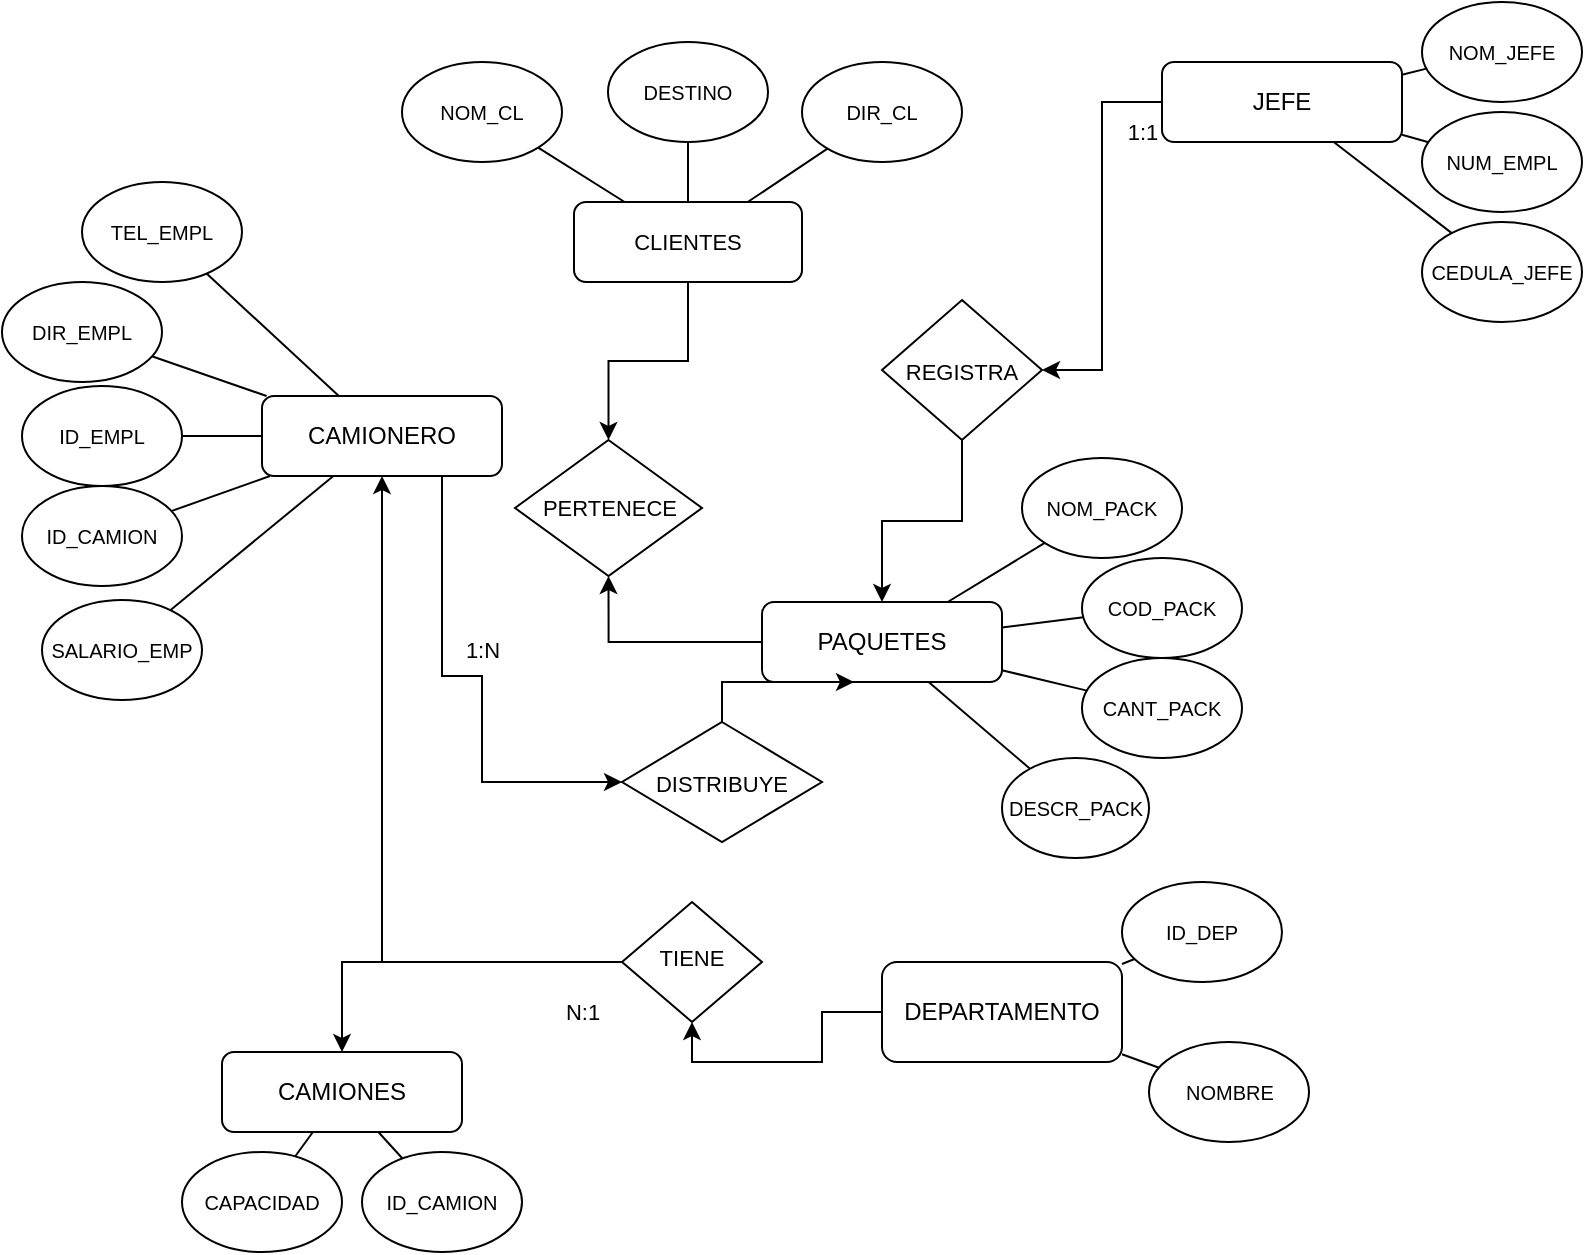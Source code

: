 <mxfile version="20.5.3" type="github">
  <diagram id="C5RBs43oDa-KdzZeNtuy" name="Page-1">
    <mxGraphModel dx="868" dy="488" grid="1" gridSize="10" guides="1" tooltips="1" connect="1" arrows="1" fold="1" page="1" pageScale="1" pageWidth="827" pageHeight="1169" math="0" shadow="0">
      <root>
        <mxCell id="WIyWlLk6GJQsqaUBKTNV-0" />
        <mxCell id="WIyWlLk6GJQsqaUBKTNV-1" parent="WIyWlLk6GJQsqaUBKTNV-0" />
        <mxCell id="4ZOx1z21GBPkGNEGpBiZ-103" style="edgeStyle=orthogonalEdgeStyle;rounded=0;orthogonalLoop=1;jettySize=auto;html=1;fontSize=11;" parent="WIyWlLk6GJQsqaUBKTNV-1" source="WIyWlLk6GJQsqaUBKTNV-7" target="4ZOx1z21GBPkGNEGpBiZ-102" edge="1">
          <mxGeometry relative="1" as="geometry" />
        </mxCell>
        <mxCell id="WIyWlLk6GJQsqaUBKTNV-7" value="&lt;font style=&quot;font-size: 11px;&quot;&gt;CLIENTES&lt;/font&gt;" style="rounded=1;whiteSpace=wrap;html=1;fontSize=12;glass=0;strokeWidth=1;shadow=0;" parent="WIyWlLk6GJQsqaUBKTNV-1" vertex="1">
          <mxGeometry x="306" y="110" width="114" height="40" as="geometry" />
        </mxCell>
        <mxCell id="9t9wMF3R-pM4LtDoJyyY-12" style="edgeStyle=orthogonalEdgeStyle;rounded=0;orthogonalLoop=1;jettySize=auto;html=1;entryX=0.5;entryY=1;entryDx=0;entryDy=0;" edge="1" parent="WIyWlLk6GJQsqaUBKTNV-1" source="WIyWlLk6GJQsqaUBKTNV-11" target="4ZOx1z21GBPkGNEGpBiZ-102">
          <mxGeometry relative="1" as="geometry" />
        </mxCell>
        <mxCell id="WIyWlLk6GJQsqaUBKTNV-11" value="PAQUETES" style="rounded=1;whiteSpace=wrap;html=1;fontSize=12;glass=0;strokeWidth=1;shadow=0;" parent="WIyWlLk6GJQsqaUBKTNV-1" vertex="1">
          <mxGeometry x="400" y="310" width="120" height="40" as="geometry" />
        </mxCell>
        <mxCell id="9t9wMF3R-pM4LtDoJyyY-15" style="edgeStyle=orthogonalEdgeStyle;rounded=0;orthogonalLoop=1;jettySize=auto;html=1;entryX=1;entryY=0.5;entryDx=0;entryDy=0;" edge="1" parent="WIyWlLk6GJQsqaUBKTNV-1" source="WIyWlLk6GJQsqaUBKTNV-12" target="4ZOx1z21GBPkGNEGpBiZ-76">
          <mxGeometry relative="1" as="geometry" />
        </mxCell>
        <mxCell id="WIyWlLk6GJQsqaUBKTNV-12" value="JEFE" style="rounded=1;whiteSpace=wrap;html=1;fontSize=12;glass=0;strokeWidth=1;shadow=0;" parent="WIyWlLk6GJQsqaUBKTNV-1" vertex="1">
          <mxGeometry x="600" y="40" width="120" height="40" as="geometry" />
        </mxCell>
        <mxCell id="4ZOx1z21GBPkGNEGpBiZ-54" style="edgeStyle=orthogonalEdgeStyle;rounded=0;orthogonalLoop=1;jettySize=auto;html=1;entryX=0.5;entryY=1;entryDx=0;entryDy=0;fontSize=12;" parent="WIyWlLk6GJQsqaUBKTNV-1" source="4ZOx1z21GBPkGNEGpBiZ-0" target="4ZOx1z21GBPkGNEGpBiZ-4" edge="1">
          <mxGeometry relative="1" as="geometry" />
        </mxCell>
        <mxCell id="4ZOx1z21GBPkGNEGpBiZ-0" value="DEPARTAMENTO" style="rounded=1;whiteSpace=wrap;html=1;" parent="WIyWlLk6GJQsqaUBKTNV-1" vertex="1">
          <mxGeometry x="460" y="490" width="120" height="50" as="geometry" />
        </mxCell>
        <mxCell id="4ZOx1z21GBPkGNEGpBiZ-55" style="edgeStyle=orthogonalEdgeStyle;rounded=0;orthogonalLoop=1;jettySize=auto;html=1;fontSize=12;" parent="WIyWlLk6GJQsqaUBKTNV-1" source="4ZOx1z21GBPkGNEGpBiZ-4" target="4ZOx1z21GBPkGNEGpBiZ-52" edge="1">
          <mxGeometry relative="1" as="geometry" />
        </mxCell>
        <mxCell id="9t9wMF3R-pM4LtDoJyyY-27" style="edgeStyle=orthogonalEdgeStyle;rounded=0;orthogonalLoop=1;jettySize=auto;html=1;" edge="1" parent="WIyWlLk6GJQsqaUBKTNV-1" source="4ZOx1z21GBPkGNEGpBiZ-4" target="9t9wMF3R-pM4LtDoJyyY-25">
          <mxGeometry relative="1" as="geometry" />
        </mxCell>
        <mxCell id="4ZOx1z21GBPkGNEGpBiZ-4" value="&lt;font style=&quot;font-size: 11px;&quot;&gt;TIENE&lt;/font&gt;" style="rhombus;whiteSpace=wrap;html=1;shadow=0;fontFamily=Helvetica;fontSize=12;align=center;strokeWidth=1;spacing=6;spacingTop=-4;" parent="WIyWlLk6GJQsqaUBKTNV-1" vertex="1">
          <mxGeometry x="330" y="460" width="70" height="60" as="geometry" />
        </mxCell>
        <mxCell id="4ZOx1z21GBPkGNEGpBiZ-14" value="&lt;font style=&quot;font-size: 10px;&quot;&gt;CANT_PACK&lt;/font&gt;" style="ellipse;whiteSpace=wrap;html=1;" parent="WIyWlLk6GJQsqaUBKTNV-1" vertex="1">
          <mxGeometry x="560" y="338" width="80" height="50" as="geometry" />
        </mxCell>
        <mxCell id="4ZOx1z21GBPkGNEGpBiZ-15" value="&lt;font size=&quot;1&quot;&gt;COD_PACK&lt;/font&gt;" style="ellipse;whiteSpace=wrap;html=1;" parent="WIyWlLk6GJQsqaUBKTNV-1" vertex="1">
          <mxGeometry x="560" y="288" width="80" height="50" as="geometry" />
        </mxCell>
        <mxCell id="4ZOx1z21GBPkGNEGpBiZ-16" value="&lt;font style=&quot;font-size: 10px;&quot;&gt;NOM_PACK&lt;/font&gt;" style="ellipse;whiteSpace=wrap;html=1;" parent="WIyWlLk6GJQsqaUBKTNV-1" vertex="1">
          <mxGeometry x="530" y="238" width="80" height="50" as="geometry" />
        </mxCell>
        <mxCell id="4ZOx1z21GBPkGNEGpBiZ-17" value="&lt;span style=&quot;font-size: 10px;&quot;&gt;DESCR_PACK&lt;/span&gt;" style="ellipse;whiteSpace=wrap;html=1;" parent="WIyWlLk6GJQsqaUBKTNV-1" vertex="1">
          <mxGeometry x="520" y="388" width="73.5" height="50" as="geometry" />
        </mxCell>
        <mxCell id="4ZOx1z21GBPkGNEGpBiZ-21" value="&lt;font style=&quot;font-size: 10px;&quot;&gt;CEDULA_JEFE&lt;/font&gt;" style="ellipse;whiteSpace=wrap;html=1;" parent="WIyWlLk6GJQsqaUBKTNV-1" vertex="1">
          <mxGeometry x="730" y="120" width="80" height="50" as="geometry" />
        </mxCell>
        <mxCell id="4ZOx1z21GBPkGNEGpBiZ-22" value="&lt;span style=&quot;font-size: 10px;&quot;&gt;NUM_EMPL&lt;/span&gt;" style="ellipse;whiteSpace=wrap;html=1;" parent="WIyWlLk6GJQsqaUBKTNV-1" vertex="1">
          <mxGeometry x="730" y="65" width="80" height="50" as="geometry" />
        </mxCell>
        <mxCell id="4ZOx1z21GBPkGNEGpBiZ-23" value="&lt;span style=&quot;font-size: 10px;&quot;&gt;NOM_JEFE&lt;/span&gt;" style="ellipse;whiteSpace=wrap;html=1;" parent="WIyWlLk6GJQsqaUBKTNV-1" vertex="1">
          <mxGeometry x="730" y="10" width="80" height="50" as="geometry" />
        </mxCell>
        <mxCell id="4ZOx1z21GBPkGNEGpBiZ-26" value="&lt;font style=&quot;font-size: 10px;&quot;&gt;NOMBRE&lt;/font&gt;" style="ellipse;whiteSpace=wrap;html=1;" parent="WIyWlLk6GJQsqaUBKTNV-1" vertex="1">
          <mxGeometry x="593.5" y="530" width="80" height="50" as="geometry" />
        </mxCell>
        <mxCell id="4ZOx1z21GBPkGNEGpBiZ-27" value="&lt;span style=&quot;font-size: 10px;&quot;&gt;ID_DEP&lt;/span&gt;" style="ellipse;whiteSpace=wrap;html=1;" parent="WIyWlLk6GJQsqaUBKTNV-1" vertex="1">
          <mxGeometry x="580" y="450" width="80" height="50" as="geometry" />
        </mxCell>
        <mxCell id="4ZOx1z21GBPkGNEGpBiZ-32" value="" style="endArrow=none;html=1;rounded=0;fontSize=10;" parent="WIyWlLk6GJQsqaUBKTNV-1" source="4ZOx1z21GBPkGNEGpBiZ-16" target="WIyWlLk6GJQsqaUBKTNV-11" edge="1">
          <mxGeometry width="50" height="50" relative="1" as="geometry">
            <mxPoint x="832.5" y="625" as="sourcePoint" />
            <mxPoint x="882.5" y="575" as="targetPoint" />
          </mxGeometry>
        </mxCell>
        <mxCell id="4ZOx1z21GBPkGNEGpBiZ-33" value="" style="endArrow=none;html=1;rounded=0;fontSize=10;" parent="WIyWlLk6GJQsqaUBKTNV-1" source="4ZOx1z21GBPkGNEGpBiZ-15" target="WIyWlLk6GJQsqaUBKTNV-11" edge="1">
          <mxGeometry width="50" height="50" relative="1" as="geometry">
            <mxPoint x="542.5" y="525" as="sourcePoint" />
            <mxPoint x="565.46" y="587" as="targetPoint" />
          </mxGeometry>
        </mxCell>
        <mxCell id="4ZOx1z21GBPkGNEGpBiZ-35" value="" style="endArrow=none;html=1;rounded=0;fontSize=10;" parent="WIyWlLk6GJQsqaUBKTNV-1" source="4ZOx1z21GBPkGNEGpBiZ-17" target="WIyWlLk6GJQsqaUBKTNV-11" edge="1">
          <mxGeometry width="50" height="50" relative="1" as="geometry">
            <mxPoint x="562.5" y="545" as="sourcePoint" />
            <mxPoint x="585.46" y="607" as="targetPoint" />
          </mxGeometry>
        </mxCell>
        <mxCell id="4ZOx1z21GBPkGNEGpBiZ-36" value="" style="endArrow=none;html=1;rounded=0;fontSize=10;" parent="WIyWlLk6GJQsqaUBKTNV-1" source="4ZOx1z21GBPkGNEGpBiZ-27" target="4ZOx1z21GBPkGNEGpBiZ-0" edge="1">
          <mxGeometry width="50" height="50" relative="1" as="geometry">
            <mxPoint x="550" y="650" as="sourcePoint" />
            <mxPoint x="580" y="470" as="targetPoint" />
          </mxGeometry>
        </mxCell>
        <mxCell id="4ZOx1z21GBPkGNEGpBiZ-40" value="" style="endArrow=none;html=1;rounded=0;fontSize=10;" parent="WIyWlLk6GJQsqaUBKTNV-1" source="4ZOx1z21GBPkGNEGpBiZ-23" target="WIyWlLk6GJQsqaUBKTNV-12" edge="1">
          <mxGeometry width="50" height="50" relative="1" as="geometry">
            <mxPoint x="600.706" y="79.088" as="sourcePoint" />
            <mxPoint x="610" y="100" as="targetPoint" />
          </mxGeometry>
        </mxCell>
        <mxCell id="4ZOx1z21GBPkGNEGpBiZ-41" value="" style="endArrow=none;html=1;rounded=0;fontSize=10;" parent="WIyWlLk6GJQsqaUBKTNV-1" source="4ZOx1z21GBPkGNEGpBiZ-22" target="WIyWlLk6GJQsqaUBKTNV-12" edge="1">
          <mxGeometry width="50" height="50" relative="1" as="geometry">
            <mxPoint x="748.765" y="170.617" as="sourcePoint" />
            <mxPoint x="710" y="190" as="targetPoint" />
          </mxGeometry>
        </mxCell>
        <mxCell id="4ZOx1z21GBPkGNEGpBiZ-44" value="" style="endArrow=none;html=1;rounded=0;fontSize=10;" parent="WIyWlLk6GJQsqaUBKTNV-1" source="4ZOx1z21GBPkGNEGpBiZ-21" target="WIyWlLk6GJQsqaUBKTNV-12" edge="1">
          <mxGeometry width="50" height="50" relative="1" as="geometry">
            <mxPoint x="758.765" y="180.617" as="sourcePoint" />
            <mxPoint x="720" y="200" as="targetPoint" />
          </mxGeometry>
        </mxCell>
        <mxCell id="4ZOx1z21GBPkGNEGpBiZ-101" style="edgeStyle=orthogonalEdgeStyle;rounded=0;orthogonalLoop=1;jettySize=auto;html=1;entryX=0;entryY=0.5;entryDx=0;entryDy=0;fontSize=11;" parent="WIyWlLk6GJQsqaUBKTNV-1" source="4ZOx1z21GBPkGNEGpBiZ-52" target="4ZOx1z21GBPkGNEGpBiZ-99" edge="1">
          <mxGeometry relative="1" as="geometry">
            <Array as="points">
              <mxPoint x="240" y="347" />
              <mxPoint x="260" y="347" />
              <mxPoint x="260" y="400" />
            </Array>
          </mxGeometry>
        </mxCell>
        <mxCell id="4ZOx1z21GBPkGNEGpBiZ-52" value="&lt;font style=&quot;font-size: 12px;&quot;&gt;CAMIONERO&lt;/font&gt;" style="rounded=1;whiteSpace=wrap;html=1;fontSize=10;" parent="WIyWlLk6GJQsqaUBKTNV-1" vertex="1">
          <mxGeometry x="150" y="207" width="120" height="40" as="geometry" />
        </mxCell>
        <mxCell id="4ZOx1z21GBPkGNEGpBiZ-53" value="" style="endArrow=none;html=1;rounded=0;fontSize=10;" parent="WIyWlLk6GJQsqaUBKTNV-1" source="4ZOx1z21GBPkGNEGpBiZ-26" target="4ZOx1z21GBPkGNEGpBiZ-0" edge="1">
          <mxGeometry width="50" height="50" relative="1" as="geometry">
            <mxPoint x="108.245" y="512.324" as="sourcePoint" />
            <mxPoint x="164" y="523.312" as="targetPoint" />
          </mxGeometry>
        </mxCell>
        <mxCell id="4ZOx1z21GBPkGNEGpBiZ-56" value="&lt;span style=&quot;font-size: 10px;&quot;&gt;ID_EMPL&lt;/span&gt;" style="ellipse;whiteSpace=wrap;html=1;" parent="WIyWlLk6GJQsqaUBKTNV-1" vertex="1">
          <mxGeometry x="30" y="202" width="80" height="50" as="geometry" />
        </mxCell>
        <mxCell id="4ZOx1z21GBPkGNEGpBiZ-57" value="&lt;span style=&quot;font-size: 10px;&quot;&gt;ID_CAMION&lt;/span&gt;" style="ellipse;whiteSpace=wrap;html=1;" parent="WIyWlLk6GJQsqaUBKTNV-1" vertex="1">
          <mxGeometry x="30" y="252" width="80" height="50" as="geometry" />
        </mxCell>
        <mxCell id="4ZOx1z21GBPkGNEGpBiZ-59" value="" style="endArrow=none;html=1;rounded=0;fontSize=10;" parent="WIyWlLk6GJQsqaUBKTNV-1" source="4ZOx1z21GBPkGNEGpBiZ-56" target="4ZOx1z21GBPkGNEGpBiZ-52" edge="1">
          <mxGeometry width="50" height="50" relative="1" as="geometry">
            <mxPoint x="107.139" y="514.285" as="sourcePoint" />
            <mxPoint x="130" y="520" as="targetPoint" />
          </mxGeometry>
        </mxCell>
        <mxCell id="4ZOx1z21GBPkGNEGpBiZ-60" value="" style="endArrow=none;html=1;rounded=0;fontSize=10;" parent="WIyWlLk6GJQsqaUBKTNV-1" source="4ZOx1z21GBPkGNEGpBiZ-57" target="4ZOx1z21GBPkGNEGpBiZ-52" edge="1">
          <mxGeometry width="50" height="50" relative="1" as="geometry">
            <mxPoint x="87.139" y="304.285" as="sourcePoint" />
            <mxPoint x="130" y="315" as="targetPoint" />
          </mxGeometry>
        </mxCell>
        <mxCell id="4ZOx1z21GBPkGNEGpBiZ-62" value="" style="endArrow=none;html=1;rounded=0;fontSize=10;" parent="WIyWlLk6GJQsqaUBKTNV-1" source="4ZOx1z21GBPkGNEGpBiZ-14" target="WIyWlLk6GJQsqaUBKTNV-11" edge="1">
          <mxGeometry width="50" height="50" relative="1" as="geometry">
            <mxPoint x="699.212" y="560.151" as="sourcePoint" />
            <mxPoint x="689.85" y="505" as="targetPoint" />
          </mxGeometry>
        </mxCell>
        <mxCell id="4ZOx1z21GBPkGNEGpBiZ-65" value="&lt;span style=&quot;font-size: 10px;&quot;&gt;SALARIO_EMP&lt;/span&gt;" style="ellipse;whiteSpace=wrap;html=1;" parent="WIyWlLk6GJQsqaUBKTNV-1" vertex="1">
          <mxGeometry x="40" y="309" width="80" height="50" as="geometry" />
        </mxCell>
        <mxCell id="4ZOx1z21GBPkGNEGpBiZ-66" value="" style="endArrow=none;html=1;rounded=0;fontSize=10;" parent="WIyWlLk6GJQsqaUBKTNV-1" source="4ZOx1z21GBPkGNEGpBiZ-65" target="4ZOx1z21GBPkGNEGpBiZ-52" edge="1">
          <mxGeometry width="50" height="50" relative="1" as="geometry">
            <mxPoint x="88.519" y="348.259" as="sourcePoint" />
            <mxPoint x="130" y="340.714" as="targetPoint" />
          </mxGeometry>
        </mxCell>
        <mxCell id="4ZOx1z21GBPkGNEGpBiZ-82" style="edgeStyle=orthogonalEdgeStyle;rounded=0;orthogonalLoop=1;jettySize=auto;html=1;fontSize=11;" parent="WIyWlLk6GJQsqaUBKTNV-1" source="4ZOx1z21GBPkGNEGpBiZ-76" target="WIyWlLk6GJQsqaUBKTNV-11" edge="1">
          <mxGeometry relative="1" as="geometry" />
        </mxCell>
        <mxCell id="4ZOx1z21GBPkGNEGpBiZ-76" value="&lt;font style=&quot;font-size: 11px;&quot;&gt;REGISTRA&lt;/font&gt;" style="rhombus;whiteSpace=wrap;html=1;fontSize=14;" parent="WIyWlLk6GJQsqaUBKTNV-1" vertex="1">
          <mxGeometry x="460" y="159" width="80" height="70" as="geometry" />
        </mxCell>
        <mxCell id="4ZOx1z21GBPkGNEGpBiZ-84" value="N:1" style="text;html=1;align=center;verticalAlign=middle;resizable=0;points=[];autosize=1;strokeColor=none;fillColor=none;fontSize=11;" parent="WIyWlLk6GJQsqaUBKTNV-1" vertex="1">
          <mxGeometry x="290" y="500" width="40" height="30" as="geometry" />
        </mxCell>
        <mxCell id="9t9wMF3R-pM4LtDoJyyY-11" style="edgeStyle=orthogonalEdgeStyle;rounded=0;orthogonalLoop=1;jettySize=auto;html=1;entryX=0.383;entryY=1;entryDx=0;entryDy=0;entryPerimeter=0;" edge="1" parent="WIyWlLk6GJQsqaUBKTNV-1" source="4ZOx1z21GBPkGNEGpBiZ-99" target="WIyWlLk6GJQsqaUBKTNV-11">
          <mxGeometry relative="1" as="geometry" />
        </mxCell>
        <mxCell id="4ZOx1z21GBPkGNEGpBiZ-99" value="&lt;span style=&quot;font-size: 11px;&quot;&gt;DISTRIBUYE&lt;/span&gt;" style="rhombus;whiteSpace=wrap;html=1;fontSize=14;" parent="WIyWlLk6GJQsqaUBKTNV-1" vertex="1">
          <mxGeometry x="330" y="370" width="100" height="60" as="geometry" />
        </mxCell>
        <mxCell id="4ZOx1z21GBPkGNEGpBiZ-102" value="PERTENECE" style="rhombus;whiteSpace=wrap;html=1;fontSize=11;" parent="WIyWlLk6GJQsqaUBKTNV-1" vertex="1">
          <mxGeometry x="276.5" y="229" width="93.5" height="68" as="geometry" />
        </mxCell>
        <mxCell id="4ZOx1z21GBPkGNEGpBiZ-106" value="1:N" style="text;html=1;align=center;verticalAlign=middle;resizable=0;points=[];autosize=1;strokeColor=none;fillColor=none;fontSize=11;" parent="WIyWlLk6GJQsqaUBKTNV-1" vertex="1">
          <mxGeometry x="240" y="319" width="40" height="30" as="geometry" />
        </mxCell>
        <mxCell id="4ZOx1z21GBPkGNEGpBiZ-108" value="1:1" style="text;html=1;align=center;verticalAlign=middle;resizable=0;points=[];autosize=1;strokeColor=none;fillColor=none;fontSize=11;" parent="WIyWlLk6GJQsqaUBKTNV-1" vertex="1">
          <mxGeometry x="570" y="60" width="40" height="30" as="geometry" />
        </mxCell>
        <mxCell id="9t9wMF3R-pM4LtDoJyyY-1" value="&lt;span style=&quot;font-size: 10px;&quot;&gt;TEL_EMPL&lt;/span&gt;" style="ellipse;whiteSpace=wrap;html=1;" vertex="1" parent="WIyWlLk6GJQsqaUBKTNV-1">
          <mxGeometry x="60" y="100" width="80" height="50" as="geometry" />
        </mxCell>
        <mxCell id="9t9wMF3R-pM4LtDoJyyY-3" value="&lt;span style=&quot;font-size: 10px;&quot;&gt;DIR_EMPL&lt;/span&gt;" style="ellipse;whiteSpace=wrap;html=1;" vertex="1" parent="WIyWlLk6GJQsqaUBKTNV-1">
          <mxGeometry x="20" y="150" width="80" height="50" as="geometry" />
        </mxCell>
        <mxCell id="9t9wMF3R-pM4LtDoJyyY-17" value="&lt;font style=&quot;font-size: 10px;&quot;&gt;NOM_CL&lt;/font&gt;" style="ellipse;whiteSpace=wrap;html=1;" vertex="1" parent="WIyWlLk6GJQsqaUBKTNV-1">
          <mxGeometry x="220" y="40" width="80" height="50" as="geometry" />
        </mxCell>
        <mxCell id="9t9wMF3R-pM4LtDoJyyY-18" value="&lt;font style=&quot;font-size: 10px;&quot;&gt;DESTINO&lt;/font&gt;" style="ellipse;whiteSpace=wrap;html=1;" vertex="1" parent="WIyWlLk6GJQsqaUBKTNV-1">
          <mxGeometry x="323" y="30" width="80" height="50" as="geometry" />
        </mxCell>
        <mxCell id="9t9wMF3R-pM4LtDoJyyY-19" value="&lt;font style=&quot;font-size: 10px;&quot;&gt;DIR_CL&lt;/font&gt;" style="ellipse;whiteSpace=wrap;html=1;" vertex="1" parent="WIyWlLk6GJQsqaUBKTNV-1">
          <mxGeometry x="420" y="40" width="80" height="50" as="geometry" />
        </mxCell>
        <mxCell id="9t9wMF3R-pM4LtDoJyyY-20" value="" style="endArrow=none;html=1;rounded=0;fontSize=10;" edge="1" parent="WIyWlLk6GJQsqaUBKTNV-1" source="9t9wMF3R-pM4LtDoJyyY-17" target="WIyWlLk6GJQsqaUBKTNV-7">
          <mxGeometry width="50" height="50" relative="1" as="geometry">
            <mxPoint x="230.325" y="119.998" as="sourcePoint" />
            <mxPoint x="306.002" y="189.33" as="targetPoint" />
          </mxGeometry>
        </mxCell>
        <mxCell id="9t9wMF3R-pM4LtDoJyyY-21" value="" style="endArrow=none;html=1;rounded=0;fontSize=10;" edge="1" parent="WIyWlLk6GJQsqaUBKTNV-1" source="9t9wMF3R-pM4LtDoJyyY-18" target="WIyWlLk6GJQsqaUBKTNV-7">
          <mxGeometry width="50" height="50" relative="1" as="geometry">
            <mxPoint x="298.086" y="92.801" as="sourcePoint" />
            <mxPoint x="341.308" y="120" as="targetPoint" />
          </mxGeometry>
        </mxCell>
        <mxCell id="9t9wMF3R-pM4LtDoJyyY-22" value="" style="endArrow=none;html=1;rounded=0;fontSize=10;" edge="1" parent="WIyWlLk6GJQsqaUBKTNV-1" source="9t9wMF3R-pM4LtDoJyyY-19" target="WIyWlLk6GJQsqaUBKTNV-7">
          <mxGeometry width="50" height="50" relative="1" as="geometry">
            <mxPoint x="373" y="90" as="sourcePoint" />
            <mxPoint x="373" y="120" as="targetPoint" />
          </mxGeometry>
        </mxCell>
        <mxCell id="9t9wMF3R-pM4LtDoJyyY-23" value="" style="endArrow=none;html=1;rounded=0;fontSize=10;" edge="1" parent="WIyWlLk6GJQsqaUBKTNV-1" source="9t9wMF3R-pM4LtDoJyyY-3" target="4ZOx1z21GBPkGNEGpBiZ-52">
          <mxGeometry width="50" height="50" relative="1" as="geometry">
            <mxPoint x="99.958" y="238.142" as="sourcePoint" />
            <mxPoint x="130" y="239.692" as="targetPoint" />
          </mxGeometry>
        </mxCell>
        <mxCell id="9t9wMF3R-pM4LtDoJyyY-24" value="" style="endArrow=none;html=1;rounded=0;fontSize=10;" edge="1" parent="WIyWlLk6GJQsqaUBKTNV-1" source="9t9wMF3R-pM4LtDoJyyY-1" target="4ZOx1z21GBPkGNEGpBiZ-52">
          <mxGeometry width="50" height="50" relative="1" as="geometry">
            <mxPoint x="90.834" y="190.925" as="sourcePoint" />
            <mxPoint x="151.194" y="222" as="targetPoint" />
          </mxGeometry>
        </mxCell>
        <mxCell id="9t9wMF3R-pM4LtDoJyyY-25" value="CAMIONES" style="rounded=1;whiteSpace=wrap;html=1;" vertex="1" parent="WIyWlLk6GJQsqaUBKTNV-1">
          <mxGeometry x="130" y="535" width="120" height="40" as="geometry" />
        </mxCell>
        <mxCell id="9t9wMF3R-pM4LtDoJyyY-28" value="&lt;span style=&quot;font-size: 10px;&quot;&gt;ID_CAMION&lt;/span&gt;" style="ellipse;whiteSpace=wrap;html=1;" vertex="1" parent="WIyWlLk6GJQsqaUBKTNV-1">
          <mxGeometry x="200" y="585" width="80" height="50" as="geometry" />
        </mxCell>
        <mxCell id="9t9wMF3R-pM4LtDoJyyY-29" value="&lt;span style=&quot;font-size: 10px;&quot;&gt;CAPACIDAD&lt;/span&gt;" style="ellipse;whiteSpace=wrap;html=1;" vertex="1" parent="WIyWlLk6GJQsqaUBKTNV-1">
          <mxGeometry x="110" y="585" width="80" height="50" as="geometry" />
        </mxCell>
        <mxCell id="9t9wMF3R-pM4LtDoJyyY-30" value="" style="endArrow=none;html=1;rounded=0;fontSize=10;" edge="1" parent="WIyWlLk6GJQsqaUBKTNV-1" source="9t9wMF3R-pM4LtDoJyyY-25" target="9t9wMF3R-pM4LtDoJyyY-28">
          <mxGeometry width="50" height="50" relative="1" as="geometry">
            <mxPoint x="544.0" y="403.366" as="sourcePoint" />
            <mxPoint x="493.313" y="360" as="targetPoint" />
          </mxGeometry>
        </mxCell>
        <mxCell id="9t9wMF3R-pM4LtDoJyyY-31" value="" style="endArrow=none;html=1;rounded=0;fontSize=10;" edge="1" parent="WIyWlLk6GJQsqaUBKTNV-1" source="9t9wMF3R-pM4LtDoJyyY-25" target="9t9wMF3R-pM4LtDoJyyY-29">
          <mxGeometry width="50" height="50" relative="1" as="geometry">
            <mxPoint x="218.182" y="585" as="sourcePoint" />
            <mxPoint x="230.24" y="598.264" as="targetPoint" />
          </mxGeometry>
        </mxCell>
      </root>
    </mxGraphModel>
  </diagram>
</mxfile>
